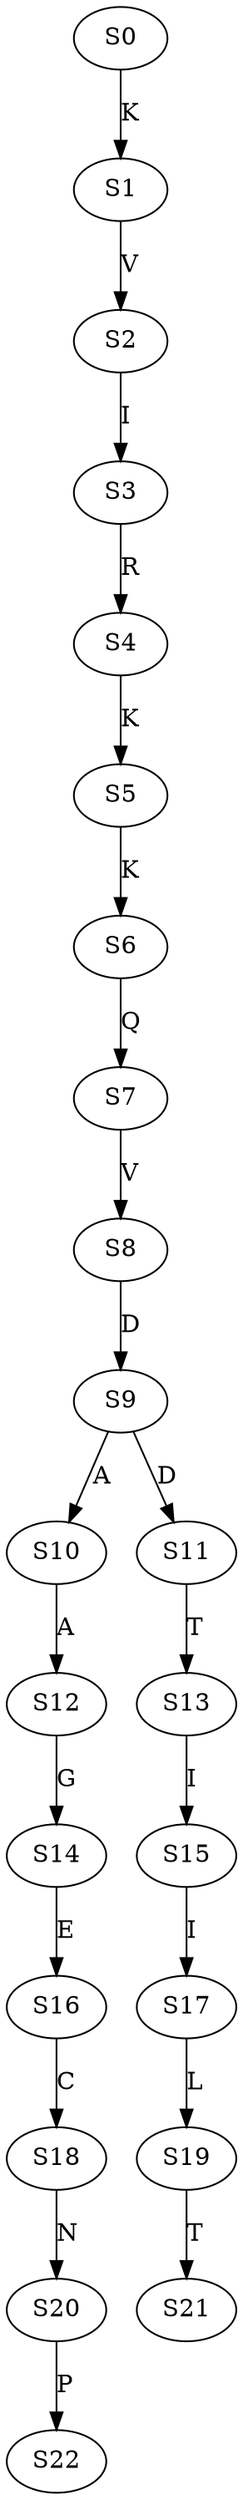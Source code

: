 strict digraph  {
	S0 -> S1 [ label = K ];
	S1 -> S2 [ label = V ];
	S2 -> S3 [ label = I ];
	S3 -> S4 [ label = R ];
	S4 -> S5 [ label = K ];
	S5 -> S6 [ label = K ];
	S6 -> S7 [ label = Q ];
	S7 -> S8 [ label = V ];
	S8 -> S9 [ label = D ];
	S9 -> S10 [ label = A ];
	S9 -> S11 [ label = D ];
	S10 -> S12 [ label = A ];
	S11 -> S13 [ label = T ];
	S12 -> S14 [ label = G ];
	S13 -> S15 [ label = I ];
	S14 -> S16 [ label = E ];
	S15 -> S17 [ label = I ];
	S16 -> S18 [ label = C ];
	S17 -> S19 [ label = L ];
	S18 -> S20 [ label = N ];
	S19 -> S21 [ label = T ];
	S20 -> S22 [ label = P ];
}
